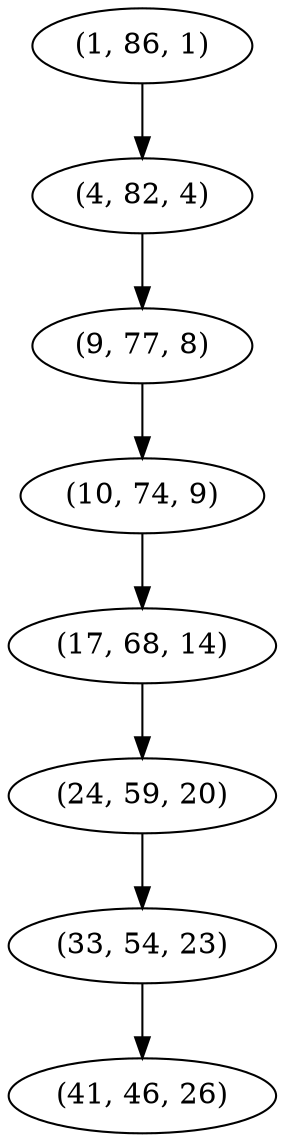 digraph tree {
    "(1, 86, 1)";
    "(4, 82, 4)";
    "(9, 77, 8)";
    "(10, 74, 9)";
    "(17, 68, 14)";
    "(24, 59, 20)";
    "(33, 54, 23)";
    "(41, 46, 26)";
    "(1, 86, 1)" -> "(4, 82, 4)";
    "(4, 82, 4)" -> "(9, 77, 8)";
    "(9, 77, 8)" -> "(10, 74, 9)";
    "(10, 74, 9)" -> "(17, 68, 14)";
    "(17, 68, 14)" -> "(24, 59, 20)";
    "(24, 59, 20)" -> "(33, 54, 23)";
    "(33, 54, 23)" -> "(41, 46, 26)";
}
